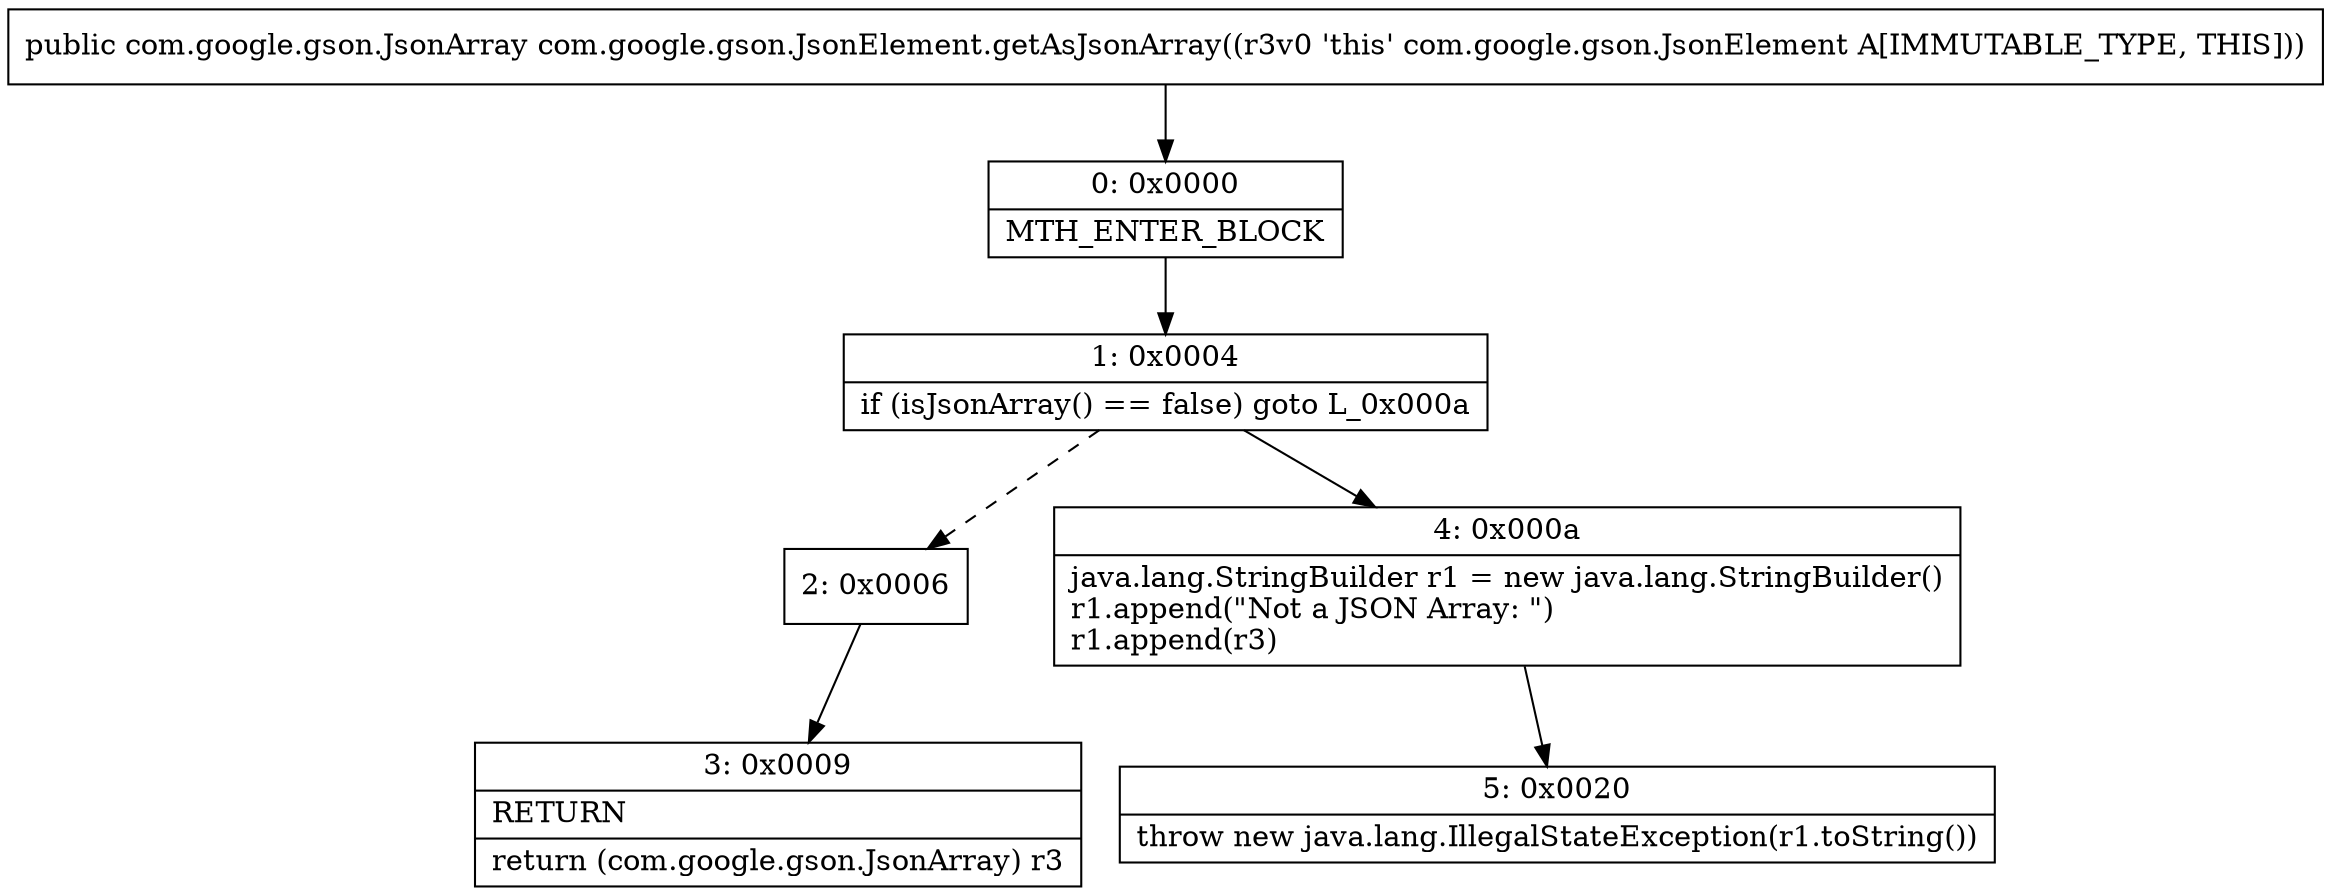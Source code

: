 digraph "CFG forcom.google.gson.JsonElement.getAsJsonArray()Lcom\/google\/gson\/JsonArray;" {
Node_0 [shape=record,label="{0\:\ 0x0000|MTH_ENTER_BLOCK\l}"];
Node_1 [shape=record,label="{1\:\ 0x0004|if (isJsonArray() == false) goto L_0x000a\l}"];
Node_2 [shape=record,label="{2\:\ 0x0006}"];
Node_3 [shape=record,label="{3\:\ 0x0009|RETURN\l|return (com.google.gson.JsonArray) r3\l}"];
Node_4 [shape=record,label="{4\:\ 0x000a|java.lang.StringBuilder r1 = new java.lang.StringBuilder()\lr1.append(\"Not a JSON Array: \")\lr1.append(r3)\l}"];
Node_5 [shape=record,label="{5\:\ 0x0020|throw new java.lang.IllegalStateException(r1.toString())\l}"];
MethodNode[shape=record,label="{public com.google.gson.JsonArray com.google.gson.JsonElement.getAsJsonArray((r3v0 'this' com.google.gson.JsonElement A[IMMUTABLE_TYPE, THIS])) }"];
MethodNode -> Node_0;
Node_0 -> Node_1;
Node_1 -> Node_2[style=dashed];
Node_1 -> Node_4;
Node_2 -> Node_3;
Node_4 -> Node_5;
}

